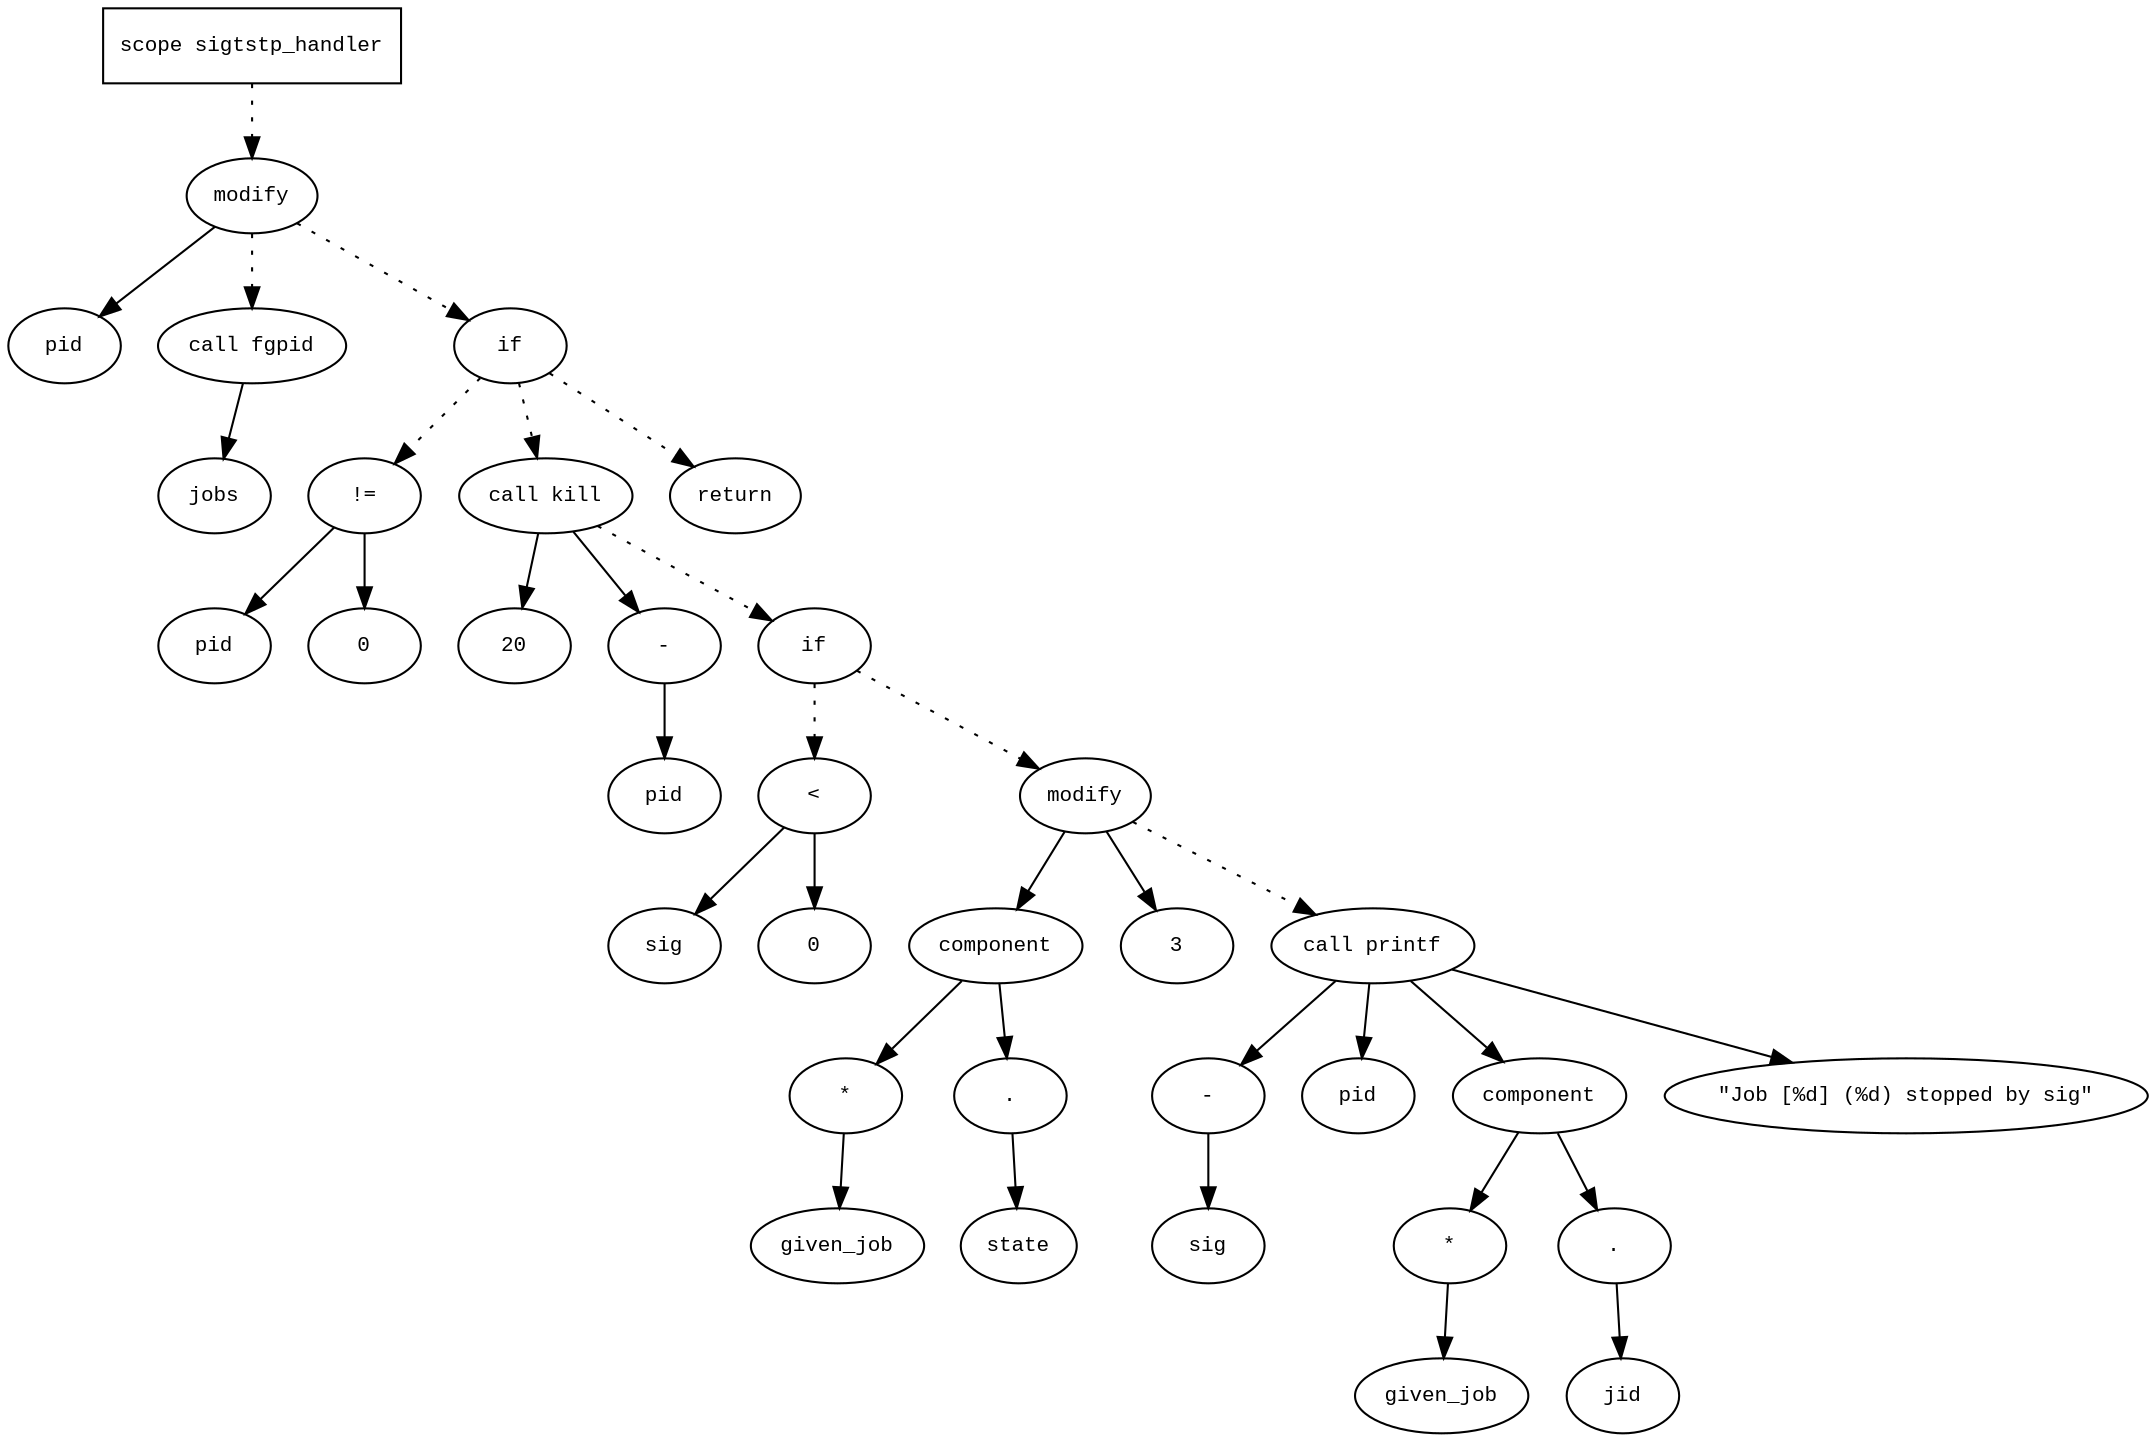 digraph AST {
  graph [fontname="Times New Roman",fontsize=10];
  node  [fontname="Courier New",fontsize=10];
  edge  [fontname="Times New Roman",fontsize=10];

  node1 [label="scope sigtstp_handler",shape=box];
  node2 [label="modify",shape=ellipse];
  node3 [label="pid",shape=ellipse];
  node2 -> node3;
  node4 [label="call fgpid",shape=ellipse];
  node5 [label="jobs",shape=ellipse];
  node4 -> node5;
  node2 -> node4 [style=dotted];
  node1 -> node2 [style=dotted];
  node6 [label="if",shape=ellipse];
  node2 -> node6 [style=dotted];
  node7 [label="!=",shape=ellipse];
  node8 [label="pid",shape=ellipse];
  node7 -> node8;
  node9 [label="0",shape=ellipse];
  node7 -> node9;
  node6 -> node7 [style=dotted];
  node10 [label="call kill",shape=ellipse];
  node11 [label="20",shape=ellipse];
  node10 -> node11;
  node12 [label="-",shape=ellipse];
  node13 [label="pid",shape=ellipse];
  node12 -> node13;
  node10 -> node12;
  node6 -> node10 [style=dotted];
  node14 [label="if",shape=ellipse];
  node10 -> node14 [style=dotted];
  node15 [label="<",shape=ellipse];
  node16 [label="sig",shape=ellipse];
  node15 -> node16;
  node17 [label="0",shape=ellipse];
  node15 -> node17;
  node14 -> node15 [style=dotted];
  node18 [label="modify",shape=ellipse];
  node19 [label="component",shape=ellipse];
  node18 -> node19;
  node20 [label="*",shape=ellipse];
  node21 [label="given_job",shape=ellipse];
  node20 -> node21;
  node19 -> node20;
  node22 [label=".",shape=ellipse];
  node19 -> node22;
  node23 [label="state",shape=ellipse];
  node22 -> node23;
  node24 [label="3",shape=ellipse];
  node18 -> node24;
  node14 -> node18 [style=dotted];
  node25 [label="call printf",shape=ellipse];
  node26 [label="-",shape=ellipse];
  node27 [label="sig",shape=ellipse];
  node26 -> node27;
  node25 -> node26;
  node28 [label="pid",shape=ellipse];
  node25 -> node28;
  node29 [label="component",shape=ellipse];
  node25 -> node29;
  node30 [label="*",shape=ellipse];
  node31 [label="given_job",shape=ellipse];
  node30 -> node31;
  node29 -> node30;
  node32 [label=".",shape=ellipse];
  node29 -> node32;
  node33 [label="jid",shape=ellipse];
  node32 -> node33;
  node34 [label="\"Job [%d] (%d) stopped by sig\"",shape=ellipse];
  node25 -> node34;
  node18 -> node25 [style=dotted];
  node35 [label="return",shape=ellipse];
  node6 -> node35 [style=dotted];
} 